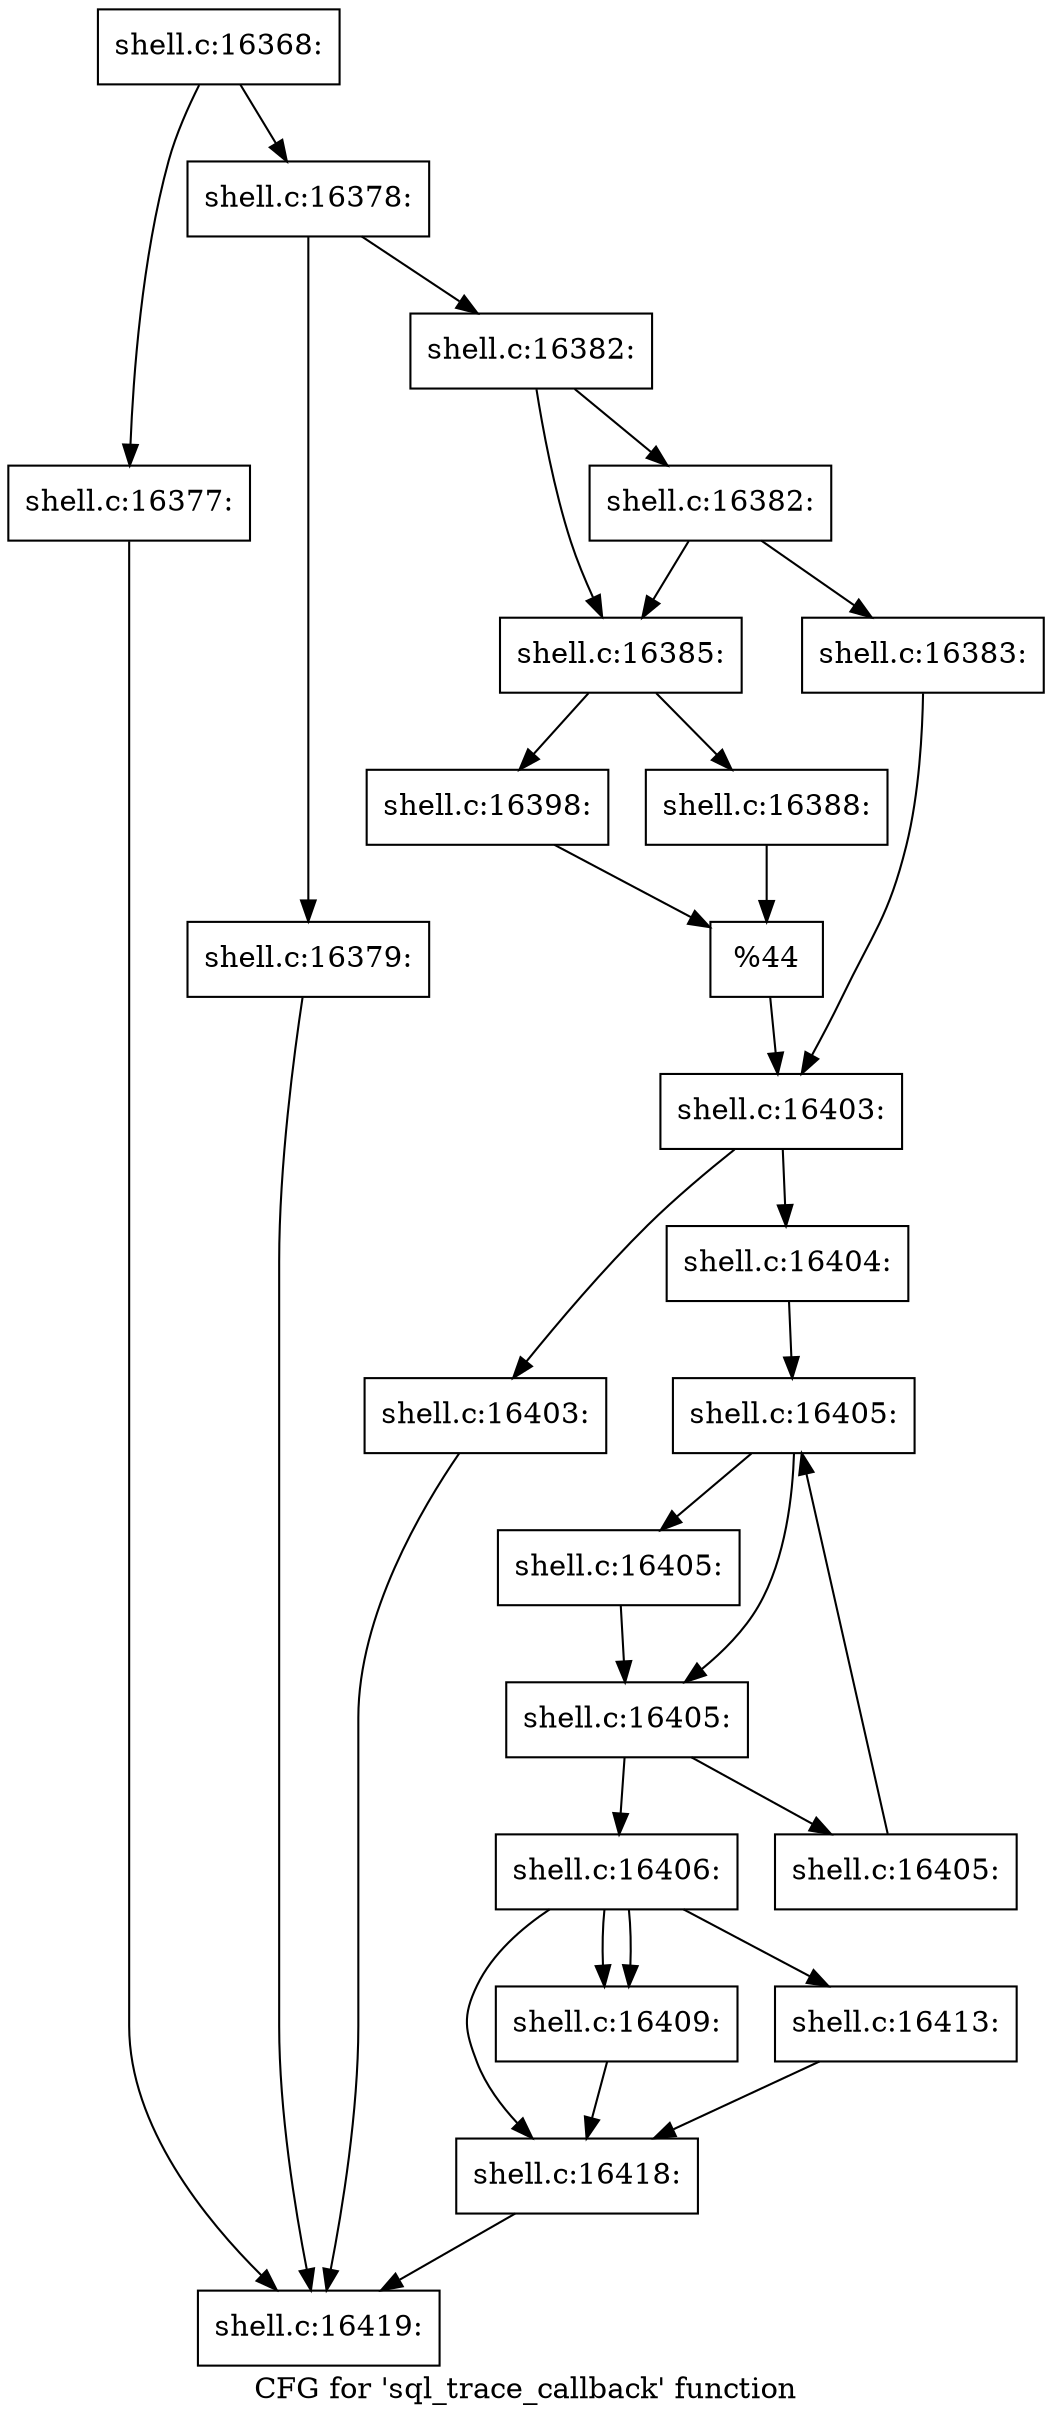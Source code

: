 digraph "CFG for 'sql_trace_callback' function" {
	label="CFG for 'sql_trace_callback' function";

	Node0x5602773642a0 [shape=record,label="{shell.c:16368:}"];
	Node0x5602773642a0 -> Node0x56027736d620;
	Node0x5602773642a0 -> Node0x56027736d670;
	Node0x56027736d620 [shape=record,label="{shell.c:16377:}"];
	Node0x56027736d620 -> Node0x56027736b0e0;
	Node0x56027736d670 [shape=record,label="{shell.c:16378:}"];
	Node0x56027736d670 -> Node0x56027736dc90;
	Node0x56027736d670 -> Node0x56027736dce0;
	Node0x56027736dc90 [shape=record,label="{shell.c:16379:}"];
	Node0x56027736dc90 -> Node0x56027736b0e0;
	Node0x56027736dce0 [shape=record,label="{shell.c:16382:}"];
	Node0x56027736dce0 -> Node0x56027736e830;
	Node0x56027736dce0 -> Node0x56027736e7e0;
	Node0x56027736e830 [shape=record,label="{shell.c:16382:}"];
	Node0x56027736e830 -> Node0x56027736e740;
	Node0x56027736e830 -> Node0x56027736e7e0;
	Node0x56027736e740 [shape=record,label="{shell.c:16383:}"];
	Node0x56027736e740 -> Node0x56027736e790;
	Node0x56027736e7e0 [shape=record,label="{shell.c:16385:}"];
	Node0x56027736e7e0 -> Node0x56027736f7d0;
	Node0x56027736e7e0 -> Node0x56027736fbb0;
	Node0x56027736fbb0 [shape=record,label="{shell.c:16388:}"];
	Node0x56027736fbb0 -> Node0x56027736f510;
	Node0x56027736f7d0 [shape=record,label="{shell.c:16398:}"];
	Node0x56027736f7d0 -> Node0x56027736f510;
	Node0x56027736f510 [shape=record,label="{%44}"];
	Node0x56027736f510 -> Node0x56027736e790;
	Node0x56027736e790 [shape=record,label="{shell.c:16403:}"];
	Node0x56027736e790 -> Node0x560277370400;
	Node0x56027736e790 -> Node0x560277370aa0;
	Node0x560277370400 [shape=record,label="{shell.c:16403:}"];
	Node0x560277370400 -> Node0x56027736b0e0;
	Node0x560277370aa0 [shape=record,label="{shell.c:16404:}"];
	Node0x560277370aa0 -> Node0x560277371000;
	Node0x560277371000 [shape=record,label="{shell.c:16405:}"];
	Node0x560277371000 -> Node0x560277371150;
	Node0x560277371000 -> Node0x560277371100;
	Node0x560277371150 [shape=record,label="{shell.c:16405:}"];
	Node0x560277371150 -> Node0x560277371100;
	Node0x560277371100 [shape=record,label="{shell.c:16405:}"];
	Node0x560277371100 -> Node0x560277371990;
	Node0x560277371100 -> Node0x560277371080;
	Node0x560277371990 [shape=record,label="{shell.c:16405:}"];
	Node0x560277371990 -> Node0x560277371000;
	Node0x560277371080 [shape=record,label="{shell.c:16406:}"];
	Node0x560277371080 -> Node0x560277371e90;
	Node0x560277371080 -> Node0x5602773722f0;
	Node0x560277371080 -> Node0x5602773722f0;
	Node0x560277371080 -> Node0x560277372a40;
	Node0x5602773722f0 [shape=record,label="{shell.c:16409:}"];
	Node0x5602773722f0 -> Node0x560277371e90;
	Node0x560277372a40 [shape=record,label="{shell.c:16413:}"];
	Node0x560277372a40 -> Node0x560277371e90;
	Node0x560277371e90 [shape=record,label="{shell.c:16418:}"];
	Node0x560277371e90 -> Node0x56027736b0e0;
	Node0x56027736b0e0 [shape=record,label="{shell.c:16419:}"];
}
